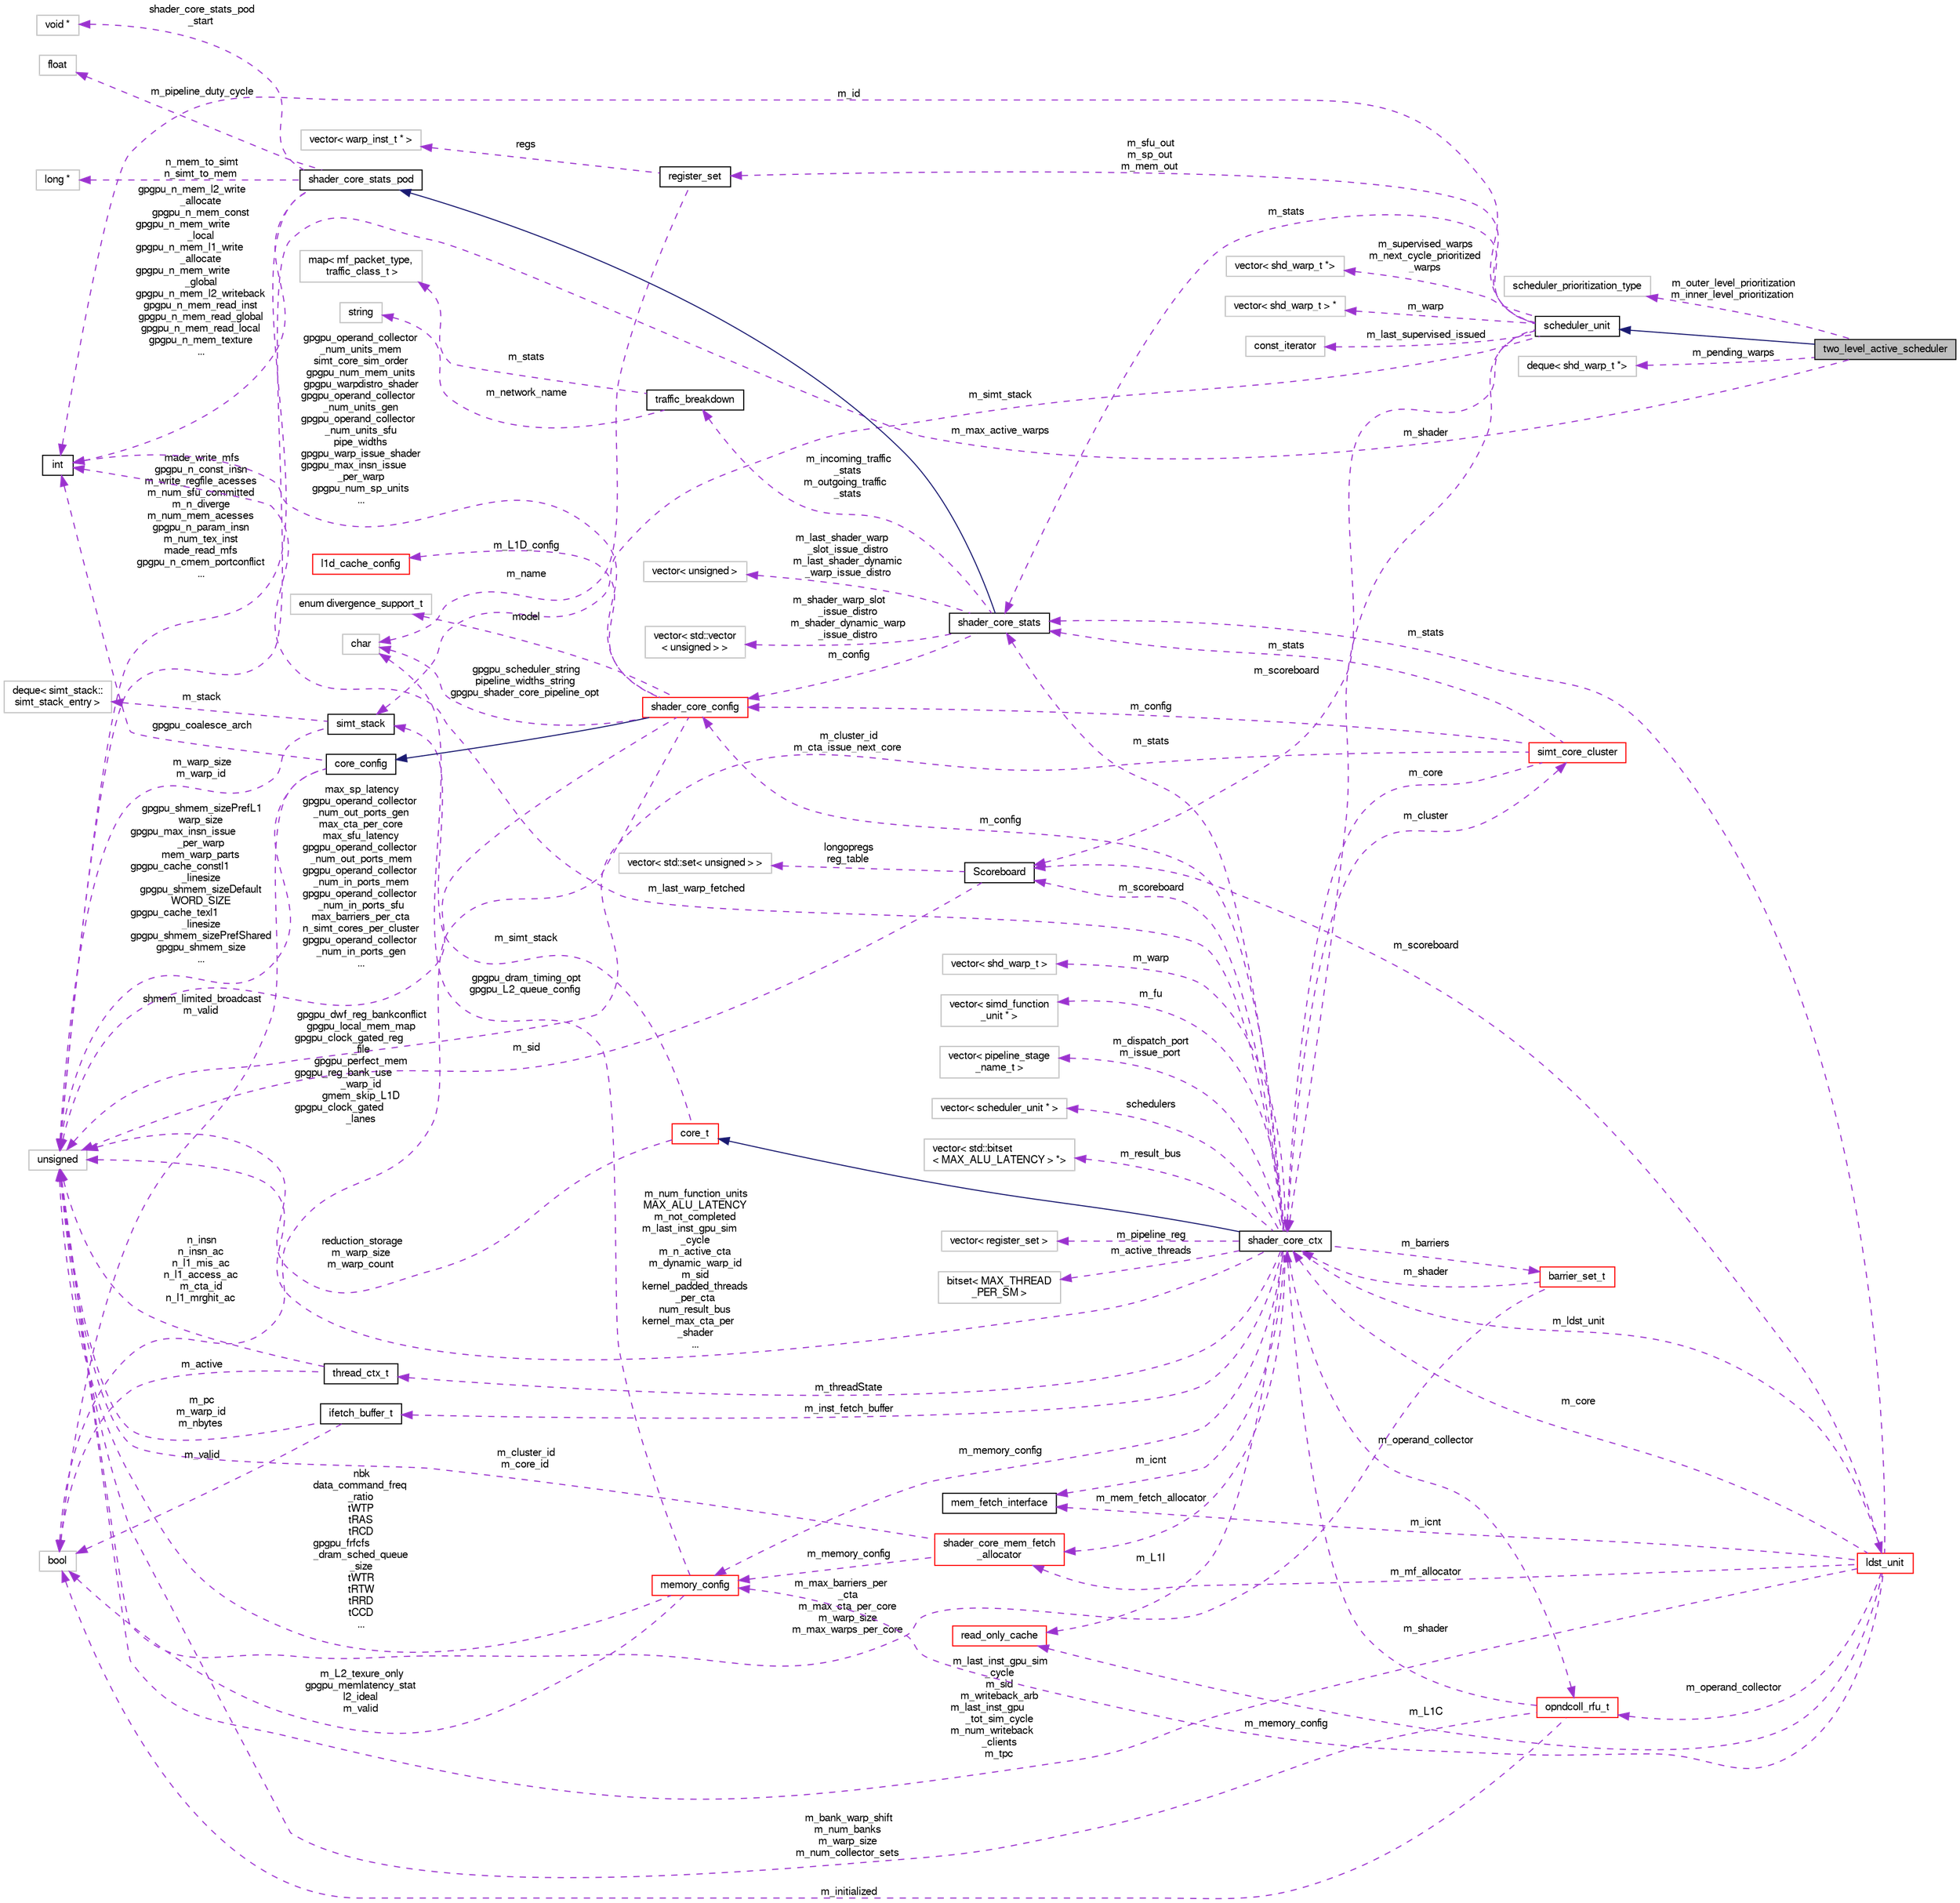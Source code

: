 digraph "two_level_active_scheduler"
{
  bgcolor="transparent";
  edge [fontname="FreeSans",fontsize="10",labelfontname="FreeSans",labelfontsize="10"];
  node [fontname="FreeSans",fontsize="10",shape=record];
  rankdir="LR";
  Node2 [label="two_level_active_scheduler",height=0.2,width=0.4,color="black", fillcolor="grey75", style="filled", fontcolor="black"];
  Node3 -> Node2 [dir="back",color="midnightblue",fontsize="10",style="solid",fontname="FreeSans"];
  Node3 [label="scheduler_unit",height=0.2,width=0.4,color="black",URL="$classscheduler__unit.html"];
  Node4 -> Node3 [dir="back",color="darkorchid3",fontsize="10",style="dashed",label=" m_sfu_out\nm_sp_out\nm_mem_out" ,fontname="FreeSans"];
  Node4 [label="register_set",height=0.2,width=0.4,color="black",URL="$classregister__set.html"];
  Node5 -> Node4 [dir="back",color="darkorchid3",fontsize="10",style="dashed",label=" m_name" ,fontname="FreeSans"];
  Node5 [label="char",height=0.2,width=0.4,color="grey75"];
  Node6 -> Node4 [dir="back",color="darkorchid3",fontsize="10",style="dashed",label=" regs" ,fontname="FreeSans"];
  Node6 [label="vector\< warp_inst_t * \>",height=0.2,width=0.4,color="grey75"];
  Node7 -> Node3 [dir="back",color="darkorchid3",fontsize="10",style="dashed",label=" m_simt_stack" ,fontname="FreeSans"];
  Node7 [label="simt_stack",height=0.2,width=0.4,color="black",URL="$classsimt__stack.html"];
  Node8 -> Node7 [dir="back",color="darkorchid3",fontsize="10",style="dashed",label=" m_stack" ,fontname="FreeSans"];
  Node8 [label="deque\< simt_stack::\lsimt_stack_entry \>",height=0.2,width=0.4,color="grey75"];
  Node9 -> Node7 [dir="back",color="darkorchid3",fontsize="10",style="dashed",label=" m_warp_size\nm_warp_id" ,fontname="FreeSans"];
  Node9 [label="unsigned",height=0.2,width=0.4,color="grey75"];
  Node10 -> Node3 [dir="back",color="darkorchid3",fontsize="10",style="dashed",label=" m_last_supervised_issued" ,fontname="FreeSans"];
  Node10 [label="const_iterator",height=0.2,width=0.4,color="grey75"];
  Node11 -> Node3 [dir="back",color="darkorchid3",fontsize="10",style="dashed",label=" m_stats" ,fontname="FreeSans"];
  Node11 [label="shader_core_stats",height=0.2,width=0.4,color="black",URL="$classshader__core__stats.html"];
  Node12 -> Node11 [dir="back",color="midnightblue",fontsize="10",style="solid",fontname="FreeSans"];
  Node12 [label="shader_core_stats_pod",height=0.2,width=0.4,color="black",URL="$structshader__core__stats__pod.html"];
  Node13 -> Node12 [dir="back",color="darkorchid3",fontsize="10",style="dashed",label=" m_pipeline_duty_cycle" ,fontname="FreeSans"];
  Node13 [label="float",height=0.2,width=0.4,color="grey75"];
  Node14 -> Node12 [dir="back",color="darkorchid3",fontsize="10",style="dashed",label=" n_mem_to_simt\nn_simt_to_mem" ,fontname="FreeSans"];
  Node14 [label="long *",height=0.2,width=0.4,color="grey75"];
  Node15 -> Node12 [dir="back",color="darkorchid3",fontsize="10",style="dashed",label=" gpgpu_n_mem_l2_write\l_allocate\ngpgpu_n_mem_const\ngpgpu_n_mem_write\l_local\ngpgpu_n_mem_l1_write\l_allocate\ngpgpu_n_mem_write\l_global\ngpgpu_n_mem_l2_writeback\ngpgpu_n_mem_read_inst\ngpgpu_n_mem_read_global\ngpgpu_n_mem_read_local\ngpgpu_n_mem_texture\n..." ,fontname="FreeSans"];
  Node15 [label="int",height=0.2,width=0.4,color="black",URL="$classint.html"];
  Node9 -> Node12 [dir="back",color="darkorchid3",fontsize="10",style="dashed",label=" made_write_mfs\ngpgpu_n_const_insn\nm_write_regfile_acesses\nm_num_sfu_committed\nm_n_diverge\nm_num_mem_acesses\ngpgpu_n_param_insn\nm_num_tex_inst\nmade_read_mfs\ngpgpu_n_cmem_portconflict\n..." ,fontname="FreeSans"];
  Node16 -> Node12 [dir="back",color="darkorchid3",fontsize="10",style="dashed",label=" shader_core_stats_pod\l_start" ,fontname="FreeSans"];
  Node16 [label="void *",height=0.2,width=0.4,color="grey75"];
  Node17 -> Node11 [dir="back",color="darkorchid3",fontsize="10",style="dashed",label=" m_incoming_traffic\l_stats\nm_outgoing_traffic\l_stats" ,fontname="FreeSans"];
  Node17 [label="traffic_breakdown",height=0.2,width=0.4,color="black",URL="$classtraffic__breakdown.html"];
  Node18 -> Node17 [dir="back",color="darkorchid3",fontsize="10",style="dashed",label=" m_stats" ,fontname="FreeSans"];
  Node18 [label="map\< mf_packet_type,\l traffic_class_t \>",height=0.2,width=0.4,color="grey75"];
  Node19 -> Node17 [dir="back",color="darkorchid3",fontsize="10",style="dashed",label=" m_network_name" ,fontname="FreeSans"];
  Node19 [label="string",height=0.2,width=0.4,color="grey75"];
  Node20 -> Node11 [dir="back",color="darkorchid3",fontsize="10",style="dashed",label=" m_config" ,fontname="FreeSans"];
  Node20 [label="shader_core_config",height=0.2,width=0.4,color="red",URL="$structshader__core__config.html"];
  Node21 -> Node20 [dir="back",color="midnightblue",fontsize="10",style="solid",fontname="FreeSans"];
  Node21 [label="core_config",height=0.2,width=0.4,color="black",URL="$structcore__config.html"];
  Node15 -> Node21 [dir="back",color="darkorchid3",fontsize="10",style="dashed",label=" gpgpu_coalesce_arch" ,fontname="FreeSans"];
  Node22 -> Node21 [dir="back",color="darkorchid3",fontsize="10",style="dashed",label=" shmem_limited_broadcast\nm_valid" ,fontname="FreeSans"];
  Node22 [label="bool",height=0.2,width=0.4,color="grey75"];
  Node9 -> Node21 [dir="back",color="darkorchid3",fontsize="10",style="dashed",label=" gpgpu_shmem_sizePrefL1\nwarp_size\ngpgpu_max_insn_issue\l_per_warp\nmem_warp_parts\ngpgpu_cache_constl1\l_linesize\ngpgpu_shmem_sizeDefault\nWORD_SIZE\ngpgpu_cache_texl1\l_linesize\ngpgpu_shmem_sizePrefShared\ngpgpu_shmem_size\n..." ,fontname="FreeSans"];
  Node23 -> Node20 [dir="back",color="darkorchid3",fontsize="10",style="dashed",label=" m_L1D_config" ,fontname="FreeSans"];
  Node23 [label="l1d_cache_config",height=0.2,width=0.4,color="red",URL="$classl1d__cache__config.html"];
  Node5 -> Node20 [dir="back",color="darkorchid3",fontsize="10",style="dashed",label=" gpgpu_scheduler_string\npipeline_widths_string\ngpgpu_shader_core_pipeline_opt" ,fontname="FreeSans"];
  Node35 -> Node20 [dir="back",color="darkorchid3",fontsize="10",style="dashed",label=" model" ,fontname="FreeSans"];
  Node35 [label="enum divergence_support_t",height=0.2,width=0.4,color="grey75"];
  Node15 -> Node20 [dir="back",color="darkorchid3",fontsize="10",style="dashed",label=" gpgpu_operand_collector\l_num_units_mem\nsimt_core_sim_order\ngpgpu_num_mem_units\ngpgpu_warpdistro_shader\ngpgpu_operand_collector\l_num_units_gen\ngpgpu_operand_collector\l_num_units_sfu\npipe_widths\ngpgpu_warp_issue_shader\ngpgpu_max_insn_issue\l_per_warp\ngpgpu_num_sp_units\n..." ,fontname="FreeSans"];
  Node22 -> Node20 [dir="back",color="darkorchid3",fontsize="10",style="dashed",label=" gpgpu_dwf_reg_bankconflict\ngpgpu_local_mem_map\ngpgpu_clock_gated_reg\l_file\ngpgpu_perfect_mem\ngpgpu_reg_bank_use\l_warp_id\ngmem_skip_L1D\ngpgpu_clock_gated\l_lanes" ,fontname="FreeSans"];
  Node9 -> Node20 [dir="back",color="darkorchid3",fontsize="10",style="dashed",label=" max_sp_latency\ngpgpu_operand_collector\l_num_out_ports_gen\nmax_cta_per_core\nmax_sfu_latency\ngpgpu_operand_collector\l_num_out_ports_mem\ngpgpu_operand_collector\l_num_in_ports_mem\ngpgpu_operand_collector\l_num_in_ports_sfu\nmax_barriers_per_cta\nn_simt_cores_per_cluster\ngpgpu_operand_collector\l_num_in_ports_gen\n..." ,fontname="FreeSans"];
  Node36 -> Node11 [dir="back",color="darkorchid3",fontsize="10",style="dashed",label=" m_last_shader_warp\l_slot_issue_distro\nm_last_shader_dynamic\l_warp_issue_distro" ,fontname="FreeSans"];
  Node36 [label="vector\< unsigned \>",height=0.2,width=0.4,color="grey75"];
  Node37 -> Node11 [dir="back",color="darkorchid3",fontsize="10",style="dashed",label=" m_shader_warp_slot\l_issue_distro\nm_shader_dynamic_warp\l_issue_distro" ,fontname="FreeSans"];
  Node37 [label="vector\< std::vector\l\< unsigned \> \>",height=0.2,width=0.4,color="grey75"];
  Node38 -> Node3 [dir="back",color="darkorchid3",fontsize="10",style="dashed",label=" m_scoreboard" ,fontname="FreeSans"];
  Node38 [label="Scoreboard",height=0.2,width=0.4,color="black",URL="$classScoreboard.html"];
  Node39 -> Node38 [dir="back",color="darkorchid3",fontsize="10",style="dashed",label=" longopregs\nreg_table" ,fontname="FreeSans"];
  Node39 [label="vector\< std::set\< unsigned \> \>",height=0.2,width=0.4,color="grey75"];
  Node9 -> Node38 [dir="back",color="darkorchid3",fontsize="10",style="dashed",label=" m_sid" ,fontname="FreeSans"];
  Node15 -> Node3 [dir="back",color="darkorchid3",fontsize="10",style="dashed",label=" m_id" ,fontname="FreeSans"];
  Node40 -> Node3 [dir="back",color="darkorchid3",fontsize="10",style="dashed",label=" m_shader" ,fontname="FreeSans"];
  Node40 [label="shader_core_ctx",height=0.2,width=0.4,color="black",URL="$classshader__core__ctx.html"];
  Node41 -> Node40 [dir="back",color="midnightblue",fontsize="10",style="solid",fontname="FreeSans"];
  Node41 [label="core_t",height=0.2,width=0.4,color="red",URL="$classcore__t.html"];
  Node7 -> Node41 [dir="back",color="darkorchid3",fontsize="10",style="dashed",label=" m_simt_stack" ,fontname="FreeSans"];
  Node9 -> Node41 [dir="back",color="darkorchid3",fontsize="10",style="dashed",label=" reduction_storage\nm_warp_size\nm_warp_count" ,fontname="FreeSans"];
  Node53 -> Node40 [dir="back",color="darkorchid3",fontsize="10",style="dashed",label=" m_cluster" ,fontname="FreeSans"];
  Node53 [label="simt_core_cluster",height=0.2,width=0.4,color="red",URL="$classsimt__core__cluster.html"];
  Node20 -> Node53 [dir="back",color="darkorchid3",fontsize="10",style="dashed",label=" m_config" ,fontname="FreeSans"];
  Node11 -> Node53 [dir="back",color="darkorchid3",fontsize="10",style="dashed",label=" m_stats" ,fontname="FreeSans"];
  Node40 -> Node53 [dir="back",color="darkorchid3",fontsize="10",style="dashed",label=" m_core" ,fontname="FreeSans"];
  Node9 -> Node53 [dir="back",color="darkorchid3",fontsize="10",style="dashed",label=" m_cluster_id\nm_cta_issue_next_core" ,fontname="FreeSans"];
  Node20 -> Node40 [dir="back",color="darkorchid3",fontsize="10",style="dashed",label=" m_config" ,fontname="FreeSans"];
  Node248 -> Node40 [dir="back",color="darkorchid3",fontsize="10",style="dashed",label=" m_inst_fetch_buffer" ,fontname="FreeSans"];
  Node248 [label="ifetch_buffer_t",height=0.2,width=0.4,color="black",URL="$structifetch__buffer__t.html"];
  Node22 -> Node248 [dir="back",color="darkorchid3",fontsize="10",style="dashed",label=" m_valid" ,fontname="FreeSans"];
  Node9 -> Node248 [dir="back",color="darkorchid3",fontsize="10",style="dashed",label=" m_pc\nm_warp_id\nm_nbytes" ,fontname="FreeSans"];
  Node249 -> Node40 [dir="back",color="darkorchid3",fontsize="10",style="dashed",label=" m_warp" ,fontname="FreeSans"];
  Node249 [label="vector\< shd_warp_t \>",height=0.2,width=0.4,color="grey75"];
  Node110 -> Node40 [dir="back",color="darkorchid3",fontsize="10",style="dashed",label=" m_icnt" ,fontname="FreeSans"];
  Node110 [label="mem_fetch_interface",height=0.2,width=0.4,color="black",URL="$classmem__fetch__interface.html"];
  Node11 -> Node40 [dir="back",color="darkorchid3",fontsize="10",style="dashed",label=" m_stats" ,fontname="FreeSans"];
  Node55 -> Node40 [dir="back",color="darkorchid3",fontsize="10",style="dashed",label=" m_memory_config" ,fontname="FreeSans"];
  Node55 [label="memory_config",height=0.2,width=0.4,color="red",URL="$structmemory__config.html"];
  Node5 -> Node55 [dir="back",color="darkorchid3",fontsize="10",style="dashed",label=" gpgpu_dram_timing_opt\ngpgpu_L2_queue_config" ,fontname="FreeSans"];
  Node22 -> Node55 [dir="back",color="darkorchid3",fontsize="10",style="dashed",label=" m_L2_texure_only\ngpgpu_memlatency_stat\nl2_ideal\nm_valid" ,fontname="FreeSans"];
  Node9 -> Node55 [dir="back",color="darkorchid3",fontsize="10",style="dashed",label=" nbk\ndata_command_freq\l_ratio\ntWTP\ntRAS\ntRCD\ngpgpu_frfcfs\l_dram_sched_queue\l_size\ntWTR\ntRTW\ntRRD\ntCCD\n..." ,fontname="FreeSans"];
  Node38 -> Node40 [dir="back",color="darkorchid3",fontsize="10",style="dashed",label=" m_scoreboard" ,fontname="FreeSans"];
  Node250 -> Node40 [dir="back",color="darkorchid3",fontsize="10",style="dashed",label=" m_fu" ,fontname="FreeSans"];
  Node250 [label="vector\< simd_function\l_unit * \>",height=0.2,width=0.4,color="grey75"];
  Node251 -> Node40 [dir="back",color="darkorchid3",fontsize="10",style="dashed",label=" m_dispatch_port\nm_issue_port" ,fontname="FreeSans"];
  Node251 [label="vector\< pipeline_stage\l_name_t \>",height=0.2,width=0.4,color="grey75"];
  Node15 -> Node40 [dir="back",color="darkorchid3",fontsize="10",style="dashed",label=" m_last_warp_fetched" ,fontname="FreeSans"];
  Node252 -> Node40 [dir="back",color="darkorchid3",fontsize="10",style="dashed",label=" m_L1I" ,fontname="FreeSans"];
  Node252 [label="read_only_cache",height=0.2,width=0.4,color="red",URL="$classread__only__cache.html",tooltip="Read only cache. "];
  Node253 -> Node40 [dir="back",color="darkorchid3",fontsize="10",style="dashed",label=" m_ldst_unit" ,fontname="FreeSans"];
  Node253 [label="ldst_unit",height=0.2,width=0.4,color="red",URL="$classldst__unit.html"];
  Node11 -> Node253 [dir="back",color="darkorchid3",fontsize="10",style="dashed",label=" m_stats" ,fontname="FreeSans"];
  Node110 -> Node253 [dir="back",color="darkorchid3",fontsize="10",style="dashed",label=" m_icnt" ,fontname="FreeSans"];
  Node55 -> Node253 [dir="back",color="darkorchid3",fontsize="10",style="dashed",label=" m_memory_config" ,fontname="FreeSans"];
  Node38 -> Node253 [dir="back",color="darkorchid3",fontsize="10",style="dashed",label=" m_scoreboard" ,fontname="FreeSans"];
  Node252 -> Node253 [dir="back",color="darkorchid3",fontsize="10",style="dashed",label=" m_L1C" ,fontname="FreeSans"];
  Node266 -> Node253 [dir="back",color="darkorchid3",fontsize="10",style="dashed",label=" m_mf_allocator" ,fontname="FreeSans"];
  Node266 [label="shader_core_mem_fetch\l_allocator",height=0.2,width=0.4,color="red",URL="$classshader__core__mem__fetch__allocator.html"];
  Node55 -> Node266 [dir="back",color="darkorchid3",fontsize="10",style="dashed",label=" m_memory_config" ,fontname="FreeSans"];
  Node9 -> Node266 [dir="back",color="darkorchid3",fontsize="10",style="dashed",label=" m_cluster_id\nm_core_id" ,fontname="FreeSans"];
  Node267 -> Node253 [dir="back",color="darkorchid3",fontsize="10",style="dashed",label=" m_operand_collector" ,fontname="FreeSans"];
  Node267 [label="opndcoll_rfu_t",height=0.2,width=0.4,color="red",URL="$classopndcoll__rfu__t.html"];
  Node22 -> Node267 [dir="back",color="darkorchid3",fontsize="10",style="dashed",label=" m_initialized" ,fontname="FreeSans"];
  Node40 -> Node267 [dir="back",color="darkorchid3",fontsize="10",style="dashed",label=" m_shader" ,fontname="FreeSans"];
  Node9 -> Node267 [dir="back",color="darkorchid3",fontsize="10",style="dashed",label=" m_bank_warp_shift\nm_num_banks\nm_warp_size\nm_num_collector_sets" ,fontname="FreeSans"];
  Node40 -> Node253 [dir="back",color="darkorchid3",fontsize="10",style="dashed",label=" m_core" ,fontname="FreeSans"];
  Node9 -> Node253 [dir="back",color="darkorchid3",fontsize="10",style="dashed",label=" m_last_inst_gpu_sim\l_cycle\nm_sid\nm_writeback_arb\nm_last_inst_gpu\l_tot_sim_cycle\nm_num_writeback\l_clients\nm_tpc" ,fontname="FreeSans"];
  Node280 -> Node40 [dir="back",color="darkorchid3",fontsize="10",style="dashed",label=" schedulers" ,fontname="FreeSans"];
  Node280 [label="vector\< scheduler_unit * \>",height=0.2,width=0.4,color="grey75"];
  Node266 -> Node40 [dir="back",color="darkorchid3",fontsize="10",style="dashed",label=" m_mem_fetch_allocator" ,fontname="FreeSans"];
  Node281 -> Node40 [dir="back",color="darkorchid3",fontsize="10",style="dashed",label=" m_result_bus" ,fontname="FreeSans"];
  Node281 [label="vector\< std::bitset\l\< MAX_ALU_LATENCY \> *\>",height=0.2,width=0.4,color="grey75"];
  Node267 -> Node40 [dir="back",color="darkorchid3",fontsize="10",style="dashed",label=" m_operand_collector" ,fontname="FreeSans"];
  Node282 -> Node40 [dir="back",color="darkorchid3",fontsize="10",style="dashed",label=" m_threadState" ,fontname="FreeSans"];
  Node282 [label="thread_ctx_t",height=0.2,width=0.4,color="black",URL="$classthread__ctx__t.html"];
  Node22 -> Node282 [dir="back",color="darkorchid3",fontsize="10",style="dashed",label=" m_active" ,fontname="FreeSans"];
  Node9 -> Node282 [dir="back",color="darkorchid3",fontsize="10",style="dashed",label=" n_insn\nn_insn_ac\nn_l1_mis_ac\nn_l1_access_ac\nm_cta_id\nn_l1_mrghit_ac" ,fontname="FreeSans"];
  Node283 -> Node40 [dir="back",color="darkorchid3",fontsize="10",style="dashed",label=" m_pipeline_reg" ,fontname="FreeSans"];
  Node283 [label="vector\< register_set \>",height=0.2,width=0.4,color="grey75"];
  Node284 -> Node40 [dir="back",color="darkorchid3",fontsize="10",style="dashed",label=" m_barriers" ,fontname="FreeSans"];
  Node284 [label="barrier_set_t",height=0.2,width=0.4,color="red",URL="$classbarrier__set__t.html"];
  Node40 -> Node284 [dir="back",color="darkorchid3",fontsize="10",style="dashed",label=" m_shader" ,fontname="FreeSans"];
  Node9 -> Node284 [dir="back",color="darkorchid3",fontsize="10",style="dashed",label=" m_max_barriers_per\l_cta\nm_max_cta_per_core\nm_warp_size\nm_max_warps_per_core" ,fontname="FreeSans"];
  Node9 -> Node40 [dir="back",color="darkorchid3",fontsize="10",style="dashed",label=" m_num_function_units\nMAX_ALU_LATENCY\nm_not_completed\nm_last_inst_gpu_sim\l_cycle\nm_n_active_cta\nm_dynamic_warp_id\nm_sid\nkernel_padded_threads\l_per_cta\nnum_result_bus\nkernel_max_cta_per\l_shader\n..." ,fontname="FreeSans"];
  Node287 -> Node40 [dir="back",color="darkorchid3",fontsize="10",style="dashed",label=" m_active_threads" ,fontname="FreeSans"];
  Node287 [label="bitset\< MAX_THREAD\l_PER_SM \>",height=0.2,width=0.4,color="grey75"];
  Node288 -> Node3 [dir="back",color="darkorchid3",fontsize="10",style="dashed",label=" m_supervised_warps\nm_next_cycle_prioritized\l_warps" ,fontname="FreeSans"];
  Node288 [label="vector\< shd_warp_t *\>",height=0.2,width=0.4,color="grey75"];
  Node289 -> Node3 [dir="back",color="darkorchid3",fontsize="10",style="dashed",label=" m_warp" ,fontname="FreeSans"];
  Node289 [label="vector\< shd_warp_t \> *",height=0.2,width=0.4,color="grey75"];
  Node290 -> Node2 [dir="back",color="darkorchid3",fontsize="10",style="dashed",label=" m_pending_warps" ,fontname="FreeSans"];
  Node290 [label="deque\< shd_warp_t *\>",height=0.2,width=0.4,color="grey75"];
  Node291 -> Node2 [dir="back",color="darkorchid3",fontsize="10",style="dashed",label=" m_outer_level_prioritization\nm_inner_level_prioritization" ,fontname="FreeSans"];
  Node291 [label="scheduler_prioritization_type",height=0.2,width=0.4,color="grey75"];
  Node9 -> Node2 [dir="back",color="darkorchid3",fontsize="10",style="dashed",label=" m_max_active_warps" ,fontname="FreeSans"];
}
